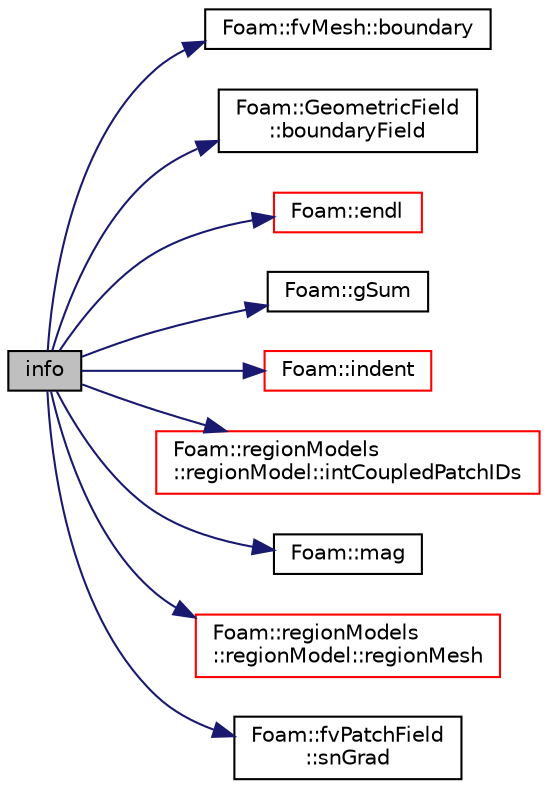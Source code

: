 digraph "info"
{
  bgcolor="transparent";
  edge [fontname="Helvetica",fontsize="10",labelfontname="Helvetica",labelfontsize="10"];
  node [fontname="Helvetica",fontsize="10",shape=record];
  rankdir="LR";
  Node1640 [label="info",height=0.2,width=0.4,color="black", fillcolor="grey75", style="filled", fontcolor="black"];
  Node1640 -> Node1641 [color="midnightblue",fontsize="10",style="solid",fontname="Helvetica"];
  Node1641 [label="Foam::fvMesh::boundary",height=0.2,width=0.4,color="black",URL="$a23593.html#a1fc8b179063cf5d6805da64ff1975126",tooltip="Return reference to boundary mesh. "];
  Node1640 -> Node1642 [color="midnightblue",fontsize="10",style="solid",fontname="Helvetica"];
  Node1642 [label="Foam::GeometricField\l::boundaryField",height=0.2,width=0.4,color="black",URL="$a23249.html#a9ff7de36fba06b4f4f77a75142ad72b6",tooltip="Return const-reference to the boundary field. "];
  Node1640 -> Node1643 [color="midnightblue",fontsize="10",style="solid",fontname="Helvetica"];
  Node1643 [label="Foam::endl",height=0.2,width=0.4,color="red",URL="$a21851.html#a2db8fe02a0d3909e9351bb4275b23ce4",tooltip="Add newline and flush stream. "];
  Node1640 -> Node1645 [color="midnightblue",fontsize="10",style="solid",fontname="Helvetica"];
  Node1645 [label="Foam::gSum",height=0.2,width=0.4,color="black",URL="$a21851.html#a11b1ebb4c53ad062332767d75ca96328"];
  Node1640 -> Node1646 [color="midnightblue",fontsize="10",style="solid",fontname="Helvetica"];
  Node1646 [label="Foam::indent",height=0.2,width=0.4,color="red",URL="$a21851.html#ae297c57ea5b952a8bc9e4f30f7ea8701",tooltip="Indent stream. "];
  Node1640 -> Node1648 [color="midnightblue",fontsize="10",style="solid",fontname="Helvetica"];
  Node1648 [label="Foam::regionModels\l::regionModel::intCoupledPatchIDs",height=0.2,width=0.4,color="red",URL="$a30073.html#aecf92ee7f756d6e3c713b358b054c10c",tooltip="Return the list of patch IDs internally coupled with the. "];
  Node1640 -> Node1650 [color="midnightblue",fontsize="10",style="solid",fontname="Helvetica"];
  Node1650 [label="Foam::mag",height=0.2,width=0.4,color="black",URL="$a21851.html#a929da2a3fdcf3dacbbe0487d3a330dae"];
  Node1640 -> Node1651 [color="midnightblue",fontsize="10",style="solid",fontname="Helvetica"];
  Node1651 [label="Foam::regionModels\l::regionModel::regionMesh",height=0.2,width=0.4,color="red",URL="$a30073.html#a89a37969c20983ee143c612486ce5313",tooltip="Return the region mesh database. "];
  Node1640 -> Node1702 [color="midnightblue",fontsize="10",style="solid",fontname="Helvetica"];
  Node1702 [label="Foam::fvPatchField\l::snGrad",height=0.2,width=0.4,color="black",URL="$a23169.html#a4e21804a54c15c57d187b21feff6f267",tooltip="Return patch-normal gradient. "];
}
